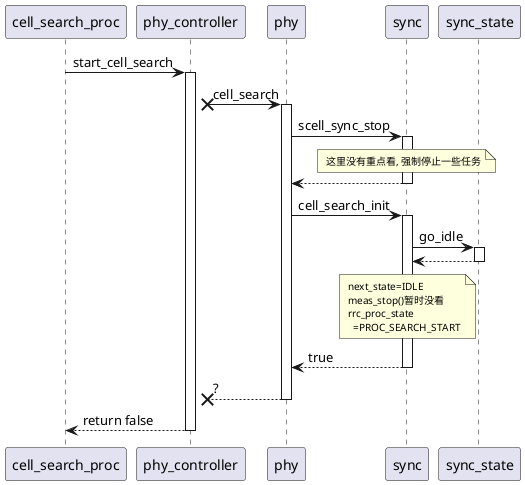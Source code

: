 @startuml
cell_search_proc -> phy_controller:start_cell_search
participant phy
participant sync
activate phy_controller
    phy_controller x->phy:cell_search
    activate phy
        phy->sync:scell_sync_stop
        activate sync
            note over sync
                <size:10> 这里没有重点看, 强制停止一些任务
            end note
            sync --> phy
        deactivate sync
        ''' TODO: 需要补充stop的事情
        phy->sync:cell_search_init
        activate sync
            sync -> sync_state:go_idle
            activate sync_state
            sync_state-->sync
            deactivate sync_state
            note over sync
                <size:10> next_state=IDLE
                <size:10> meas_stop()暂时没看
                <size:10> rrc_proc_state
                <size:10>   =PROC_SEARCH_START
            end note
            sync-->phy:true
        deactivate sync
    phy -->x phy_controller:?
    deactivate phy
phy_controller-->cell_search_proc:return false
deactivate phy_controller



@enduml